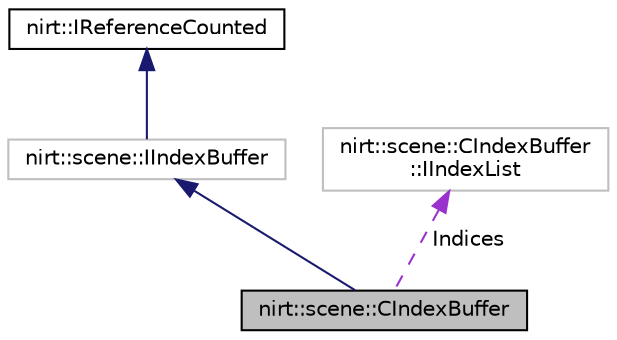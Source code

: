 digraph "nirt::scene::CIndexBuffer"
{
 // LATEX_PDF_SIZE
  edge [fontname="Helvetica",fontsize="10",labelfontname="Helvetica",labelfontsize="10"];
  node [fontname="Helvetica",fontsize="10",shape=record];
  Node1 [label="nirt::scene::CIndexBuffer",height=0.2,width=0.4,color="black", fillcolor="grey75", style="filled", fontcolor="black",tooltip=" "];
  Node2 -> Node1 [dir="back",color="midnightblue",fontsize="10",style="solid",fontname="Helvetica"];
  Node2 [label="nirt::scene::IIndexBuffer",height=0.2,width=0.4,color="grey75", fillcolor="white", style="filled",URL="$classnirt_1_1scene_1_1IIndexBuffer.html",tooltip=" "];
  Node3 -> Node2 [dir="back",color="midnightblue",fontsize="10",style="solid",fontname="Helvetica"];
  Node3 [label="nirt::IReferenceCounted",height=0.2,width=0.4,color="black", fillcolor="white", style="filled",URL="$classnirt_1_1IReferenceCounted.html",tooltip="Base class of most objects of the Nirtcpp Engine."];
  Node4 -> Node1 [dir="back",color="darkorchid3",fontsize="10",style="dashed",label=" Indices" ,fontname="Helvetica"];
  Node4 [label="nirt::scene::CIndexBuffer\l::IIndexList",height=0.2,width=0.4,color="grey75", fillcolor="white", style="filled",tooltip=" "];
}
